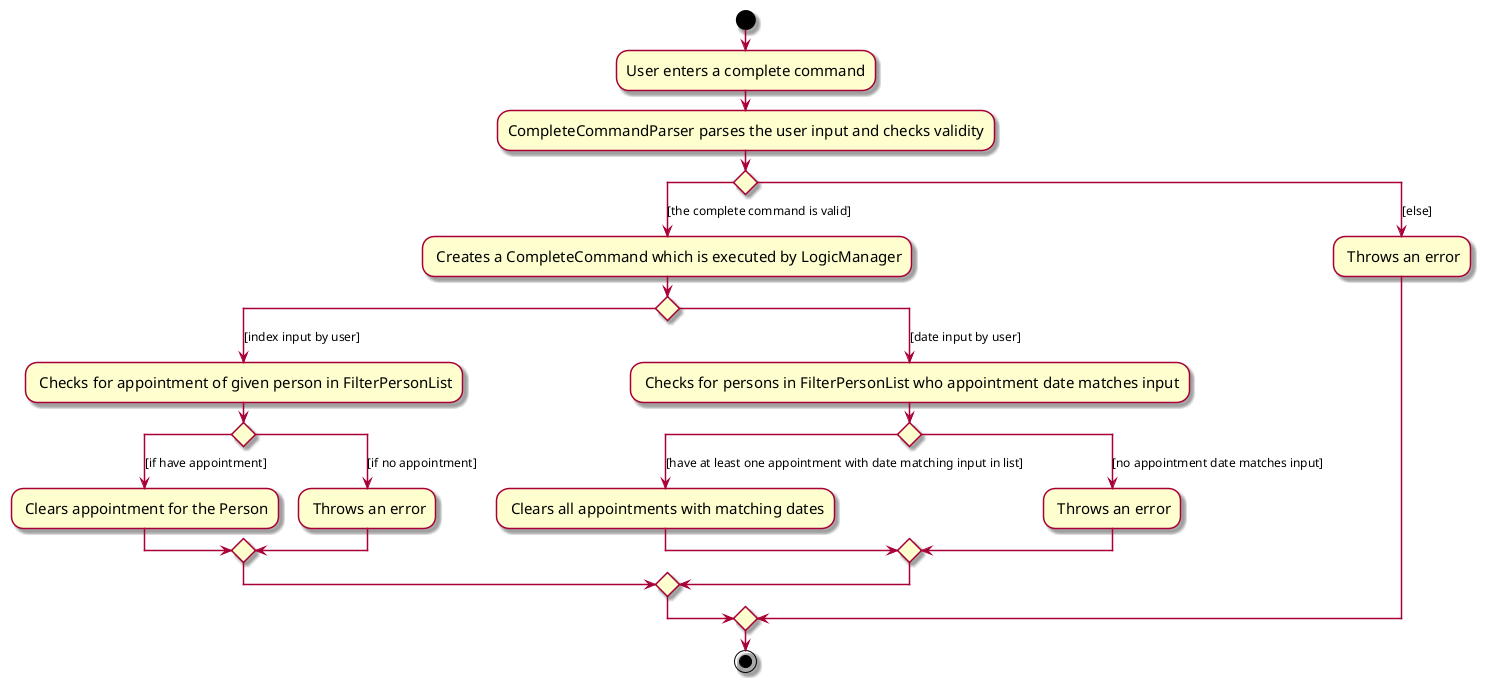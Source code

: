 @startuml
skin rose
skinparam ActivityFontSize 15
skinparam ArrowFontSize 12
start
:User enters a complete command;

:CompleteCommandParser parses the user input and checks validity;


'Since the beta syntax does not support placing the condition outside the
'diamond we place it as the true branch instead.

switch ()
case([the complete command is valid])
    : Creates a CompleteCommand which is executed by LogicManager;
    switch ()
          case ([index input by user])
            : Checks for appointment of given person in FilterPersonList;
            switch ()
            case([if have appointment])
            : Clears appointment for the Person;
            case([if no appointment])
            : Throws an error;
            endswitch
          case ([date input by user])
            : Checks for persons in FilterPersonList who appointment date matches input;
            switch()
            case([have at least one appointment with date matching input in list])
            : Clears all appointments with matching dates;
            case([no appointment date matches input])
            : Throws an error;
            endswitch
        endswitch
case([else])
    : Throws an error;
endswitch
stop
@enduml

